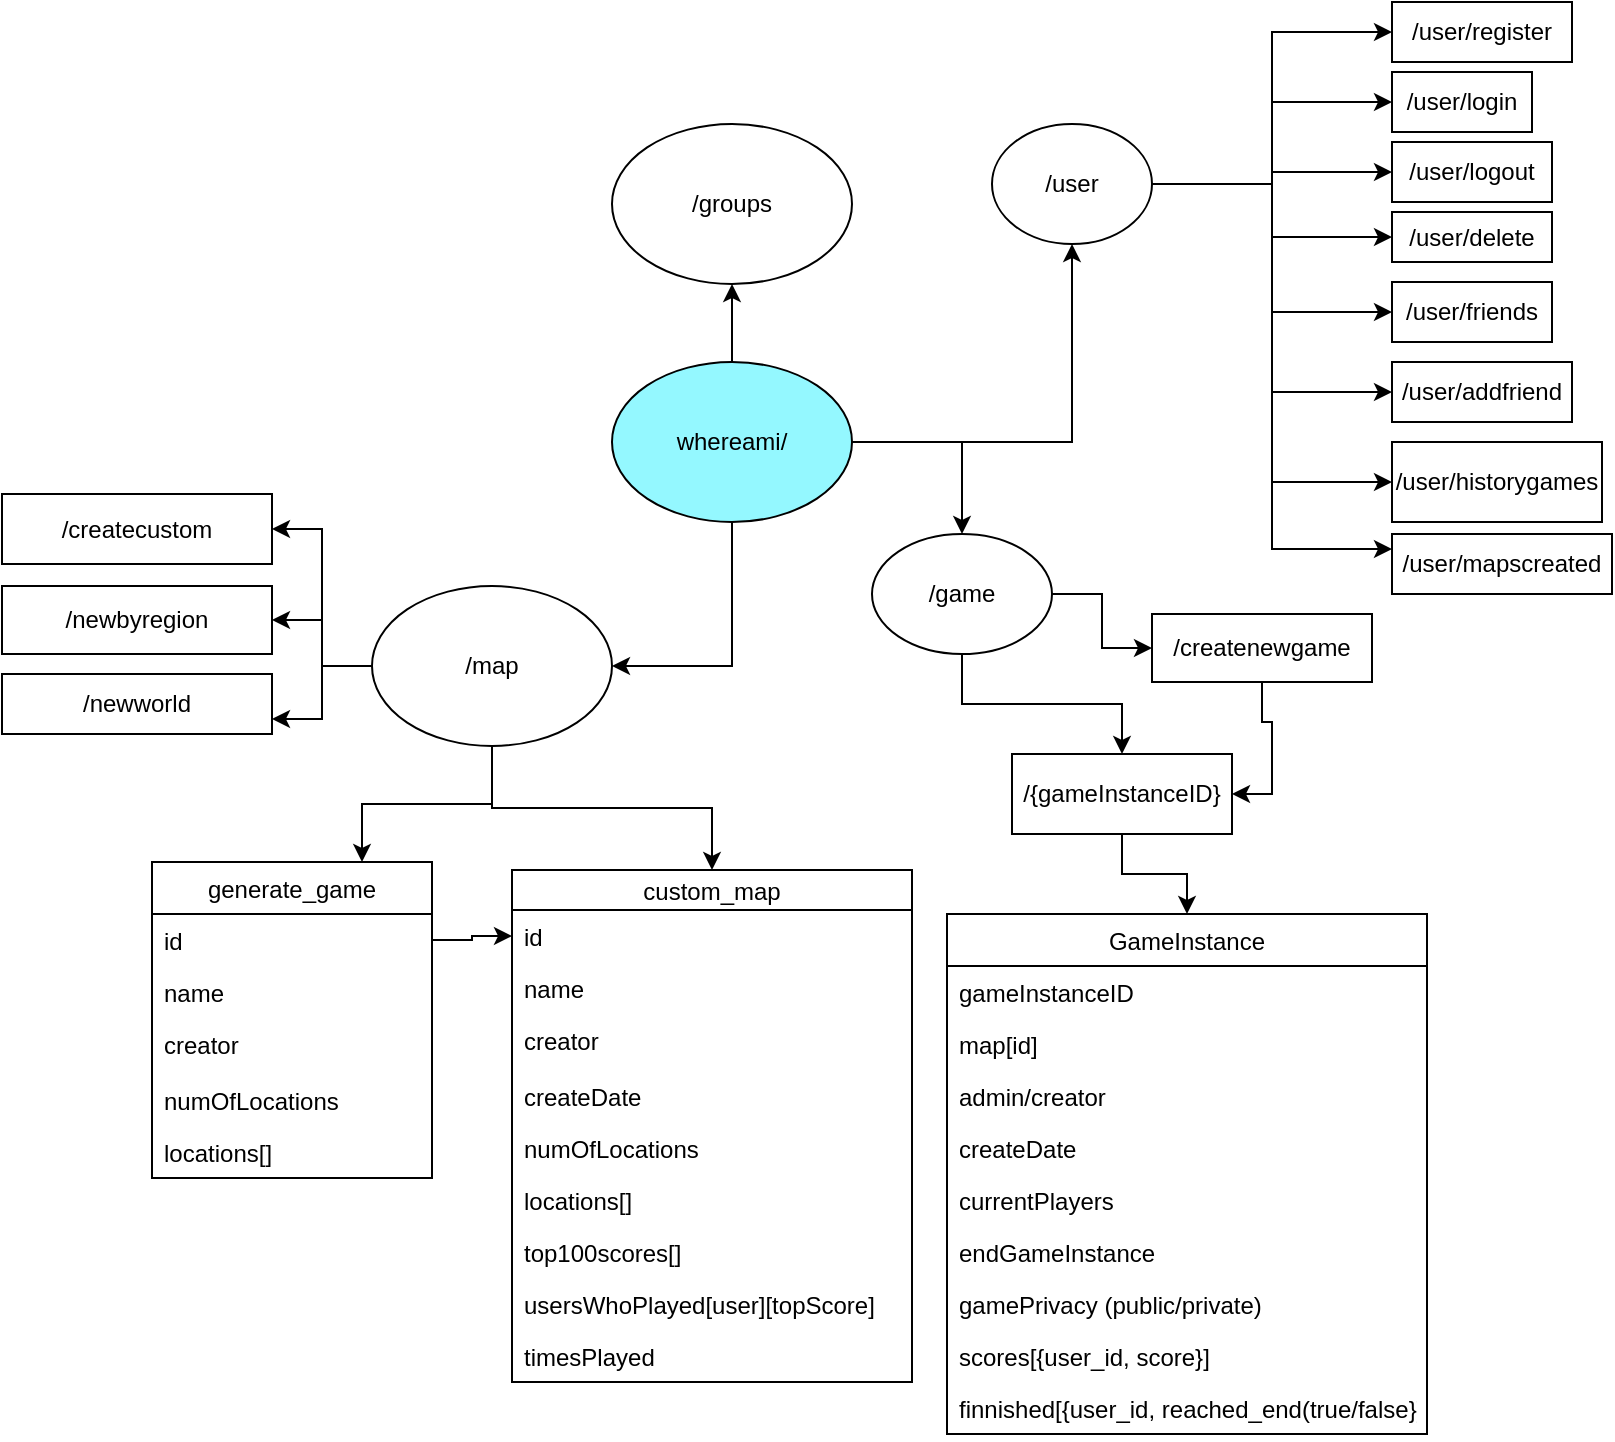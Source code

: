 <mxfile version="14.1.8" type="device"><diagram id="9fL_rMQO10aEQAwBde1C" name="Page-1"><mxGraphModel dx="1599" dy="862" grid="1" gridSize="10" guides="1" tooltips="1" connect="1" arrows="1" fold="1" page="1" pageScale="1" pageWidth="850" pageHeight="1100" math="0" shadow="0"><root><mxCell id="0"/><mxCell id="1" parent="0"/><mxCell id="hxuoUj-iliyVKGBQ55Zp-2" style="edgeStyle=orthogonalEdgeStyle;rounded=0;orthogonalLoop=1;jettySize=auto;html=1;exitX=1;exitY=0.5;exitDx=0;exitDy=0;" parent="1" source="hxuoUj-iliyVKGBQ55Zp-1" target="hxuoUj-iliyVKGBQ55Zp-3" edge="1"><mxGeometry relative="1" as="geometry"><mxPoint x="580" y="356" as="targetPoint"/></mxGeometry></mxCell><mxCell id="hxuoUj-iliyVKGBQ55Zp-25" style="edgeStyle=orthogonalEdgeStyle;rounded=0;orthogonalLoop=1;jettySize=auto;html=1;" parent="1" source="hxuoUj-iliyVKGBQ55Zp-1" target="hxuoUj-iliyVKGBQ55Zp-26" edge="1"><mxGeometry relative="1" as="geometry"><mxPoint x="440" y="386" as="targetPoint"/></mxGeometry></mxCell><mxCell id="hxuoUj-iliyVKGBQ55Zp-70" style="edgeStyle=orthogonalEdgeStyle;rounded=0;orthogonalLoop=1;jettySize=auto;html=1;entryX=1;entryY=0.5;entryDx=0;entryDy=0;" parent="1" source="hxuoUj-iliyVKGBQ55Zp-1" target="hxuoUj-iliyVKGBQ55Zp-57" edge="1"><mxGeometry relative="1" as="geometry"/></mxCell><mxCell id="lbjUcnUKPBNRFwrrOPRe-19" style="edgeStyle=orthogonalEdgeStyle;rounded=0;orthogonalLoop=1;jettySize=auto;html=1;entryX=0.5;entryY=1;entryDx=0;entryDy=0;" parent="1" source="hxuoUj-iliyVKGBQ55Zp-1" target="lbjUcnUKPBNRFwrrOPRe-18" edge="1"><mxGeometry relative="1" as="geometry"/></mxCell><mxCell id="hxuoUj-iliyVKGBQ55Zp-1" value="whereami/" style="ellipse;whiteSpace=wrap;html=1;fillColor=#94F8FF;" parent="1" vertex="1"><mxGeometry x="340" y="390" width="120" height="80" as="geometry"/></mxCell><mxCell id="hxuoUj-iliyVKGBQ55Zp-17" value="" style="edgeStyle=orthogonalEdgeStyle;rounded=0;orthogonalLoop=1;jettySize=auto;html=1;" parent="1" source="hxuoUj-iliyVKGBQ55Zp-3" target="hxuoUj-iliyVKGBQ55Zp-15" edge="1"><mxGeometry relative="1" as="geometry"/></mxCell><mxCell id="hxuoUj-iliyVKGBQ55Zp-19" style="edgeStyle=orthogonalEdgeStyle;rounded=0;orthogonalLoop=1;jettySize=auto;html=1;entryX=0;entryY=0.5;entryDx=0;entryDy=0;" parent="1" source="hxuoUj-iliyVKGBQ55Zp-3" target="hxuoUj-iliyVKGBQ55Zp-7" edge="1"><mxGeometry relative="1" as="geometry"/></mxCell><mxCell id="hxuoUj-iliyVKGBQ55Zp-20" style="edgeStyle=orthogonalEdgeStyle;rounded=0;orthogonalLoop=1;jettySize=auto;html=1;entryX=0;entryY=0.5;entryDx=0;entryDy=0;" parent="1" source="hxuoUj-iliyVKGBQ55Zp-3" target="hxuoUj-iliyVKGBQ55Zp-10" edge="1"><mxGeometry relative="1" as="geometry"/></mxCell><mxCell id="hxuoUj-iliyVKGBQ55Zp-21" style="edgeStyle=orthogonalEdgeStyle;rounded=0;orthogonalLoop=1;jettySize=auto;html=1;entryX=0;entryY=0.5;entryDx=0;entryDy=0;" parent="1" source="hxuoUj-iliyVKGBQ55Zp-3" target="hxuoUj-iliyVKGBQ55Zp-5" edge="1"><mxGeometry relative="1" as="geometry"/></mxCell><mxCell id="hxuoUj-iliyVKGBQ55Zp-22" style="edgeStyle=orthogonalEdgeStyle;rounded=0;orthogonalLoop=1;jettySize=auto;html=1;entryX=0;entryY=0.5;entryDx=0;entryDy=0;" parent="1" source="hxuoUj-iliyVKGBQ55Zp-3" target="hxuoUj-iliyVKGBQ55Zp-16" edge="1"><mxGeometry relative="1" as="geometry"/></mxCell><mxCell id="hxuoUj-iliyVKGBQ55Zp-24" style="edgeStyle=orthogonalEdgeStyle;rounded=0;orthogonalLoop=1;jettySize=auto;html=1;entryX=0;entryY=0.5;entryDx=0;entryDy=0;" parent="1" source="hxuoUj-iliyVKGBQ55Zp-3" target="hxuoUj-iliyVKGBQ55Zp-23" edge="1"><mxGeometry relative="1" as="geometry"/></mxCell><mxCell id="hxuoUj-iliyVKGBQ55Zp-46" style="edgeStyle=orthogonalEdgeStyle;rounded=0;orthogonalLoop=1;jettySize=auto;html=1;entryX=0;entryY=0.5;entryDx=0;entryDy=0;" parent="1" source="hxuoUj-iliyVKGBQ55Zp-3" target="hxuoUj-iliyVKGBQ55Zp-45" edge="1"><mxGeometry relative="1" as="geometry"/></mxCell><mxCell id="PPbmugBMc3NKg7QhW4cO-2" style="edgeStyle=orthogonalEdgeStyle;rounded=0;orthogonalLoop=1;jettySize=auto;html=1;entryX=0;entryY=0.25;entryDx=0;entryDy=0;" edge="1" parent="1" source="hxuoUj-iliyVKGBQ55Zp-3" target="PPbmugBMc3NKg7QhW4cO-1"><mxGeometry relative="1" as="geometry"/></mxCell><mxCell id="hxuoUj-iliyVKGBQ55Zp-3" value="/user" style="ellipse;whiteSpace=wrap;html=1;" parent="1" vertex="1"><mxGeometry x="530" y="271" width="80" height="60" as="geometry"/></mxCell><mxCell id="hxuoUj-iliyVKGBQ55Zp-5" value="/user/register" style="rounded=0;whiteSpace=wrap;html=1;" parent="1" vertex="1"><mxGeometry x="730" y="210" width="90" height="30" as="geometry"/></mxCell><mxCell id="hxuoUj-iliyVKGBQ55Zp-7" value="/user/login&lt;br&gt;" style="rounded=0;whiteSpace=wrap;html=1;" parent="1" vertex="1"><mxGeometry x="730" y="245" width="70" height="30" as="geometry"/></mxCell><mxCell id="hxuoUj-iliyVKGBQ55Zp-10" value="/user/logout" style="rounded=0;whiteSpace=wrap;html=1;" parent="1" vertex="1"><mxGeometry x="730" y="280" width="80" height="30" as="geometry"/></mxCell><mxCell id="hxuoUj-iliyVKGBQ55Zp-15" value="/user/delete" style="rounded=0;whiteSpace=wrap;html=1;" parent="1" vertex="1"><mxGeometry x="730" y="315" width="80" height="25" as="geometry"/></mxCell><mxCell id="hxuoUj-iliyVKGBQ55Zp-16" value="/user/friends" style="rounded=0;whiteSpace=wrap;html=1;" parent="1" vertex="1"><mxGeometry x="730" y="350" width="80" height="30" as="geometry"/></mxCell><mxCell id="hxuoUj-iliyVKGBQ55Zp-23" value="/user/addfriend" style="rounded=0;whiteSpace=wrap;html=1;" parent="1" vertex="1"><mxGeometry x="730" y="390" width="90" height="30" as="geometry"/></mxCell><mxCell id="hxuoUj-iliyVKGBQ55Zp-56" style="edgeStyle=orthogonalEdgeStyle;rounded=0;orthogonalLoop=1;jettySize=auto;html=1;" parent="1" source="hxuoUj-iliyVKGBQ55Zp-26" target="hxuoUj-iliyVKGBQ55Zp-54" edge="1"><mxGeometry relative="1" as="geometry"/></mxCell><mxCell id="lbjUcnUKPBNRFwrrOPRe-6" style="edgeStyle=orthogonalEdgeStyle;rounded=0;orthogonalLoop=1;jettySize=auto;html=1;entryX=0;entryY=0.5;entryDx=0;entryDy=0;" parent="1" source="hxuoUj-iliyVKGBQ55Zp-26" target="hxuoUj-iliyVKGBQ55Zp-58" edge="1"><mxGeometry relative="1" as="geometry"/></mxCell><mxCell id="hxuoUj-iliyVKGBQ55Zp-26" value="/game" style="ellipse;whiteSpace=wrap;html=1;" parent="1" vertex="1"><mxGeometry x="470" y="476" width="90" height="60" as="geometry"/></mxCell><mxCell id="hxuoUj-iliyVKGBQ55Zp-38" value="custom_map" style="swimlane;fontStyle=0;childLayout=stackLayout;horizontal=1;startSize=20;fillColor=none;horizontalStack=0;resizeParent=1;resizeParentMax=0;resizeLast=0;collapsible=1;marginBottom=0;" parent="1" vertex="1"><mxGeometry x="290" y="644" width="200" height="256" as="geometry"><mxRectangle x="570" y="270" width="90" height="20" as="alternateBounds"/></mxGeometry></mxCell><mxCell id="hxuoUj-iliyVKGBQ55Zp-39" value="id" style="text;strokeColor=none;fillColor=none;align=left;verticalAlign=top;spacingLeft=4;spacingRight=4;overflow=hidden;rotatable=0;points=[[0,0.5],[1,0.5]];portConstraint=eastwest;" parent="hxuoUj-iliyVKGBQ55Zp-38" vertex="1"><mxGeometry y="20" width="200" height="26" as="geometry"/></mxCell><mxCell id="hxuoUj-iliyVKGBQ55Zp-40" value="name" style="text;strokeColor=none;fillColor=none;align=left;verticalAlign=top;spacingLeft=4;spacingRight=4;overflow=hidden;rotatable=0;points=[[0,0.5],[1,0.5]];portConstraint=eastwest;" parent="hxuoUj-iliyVKGBQ55Zp-38" vertex="1"><mxGeometry y="46" width="200" height="26" as="geometry"/></mxCell><mxCell id="hxuoUj-iliyVKGBQ55Zp-41" value="creator" style="text;strokeColor=none;fillColor=none;align=left;verticalAlign=top;spacingLeft=4;spacingRight=4;overflow=hidden;rotatable=0;points=[[0,0.5],[1,0.5]];portConstraint=eastwest;" parent="hxuoUj-iliyVKGBQ55Zp-38" vertex="1"><mxGeometry y="72" width="200" height="28" as="geometry"/></mxCell><mxCell id="hxuoUj-iliyVKGBQ55Zp-42" value="createDate" style="text;strokeColor=none;fillColor=none;align=left;verticalAlign=top;spacingLeft=4;spacingRight=4;overflow=hidden;rotatable=0;points=[[0,0.5],[1,0.5]];portConstraint=eastwest;" parent="hxuoUj-iliyVKGBQ55Zp-38" vertex="1"><mxGeometry y="100" width="200" height="26" as="geometry"/></mxCell><mxCell id="hxuoUj-iliyVKGBQ55Zp-43" value="numOfLocations&#10;" style="text;strokeColor=none;fillColor=none;align=left;verticalAlign=top;spacingLeft=4;spacingRight=4;overflow=hidden;rotatable=0;points=[[0,0.5],[1,0.5]];portConstraint=eastwest;" parent="hxuoUj-iliyVKGBQ55Zp-38" vertex="1"><mxGeometry y="126" width="200" height="26" as="geometry"/></mxCell><mxCell id="hxuoUj-iliyVKGBQ55Zp-44" value="locations[]" style="text;strokeColor=none;fillColor=none;align=left;verticalAlign=top;spacingLeft=4;spacingRight=4;overflow=hidden;rotatable=0;points=[[0,0.5],[1,0.5]];portConstraint=eastwest;" parent="hxuoUj-iliyVKGBQ55Zp-38" vertex="1"><mxGeometry y="152" width="200" height="26" as="geometry"/></mxCell><mxCell id="hxuoUj-iliyVKGBQ55Zp-53" value="top100scores[]&#10;" style="text;strokeColor=none;fillColor=none;align=left;verticalAlign=top;spacingLeft=4;spacingRight=4;overflow=hidden;rotatable=0;points=[[0,0.5],[1,0.5]];portConstraint=eastwest;" parent="hxuoUj-iliyVKGBQ55Zp-38" vertex="1"><mxGeometry y="178" width="200" height="26" as="geometry"/></mxCell><mxCell id="hxuoUj-iliyVKGBQ55Zp-79" value="usersWhoPlayed[user][topScore]" style="text;strokeColor=none;fillColor=none;align=left;verticalAlign=top;spacingLeft=4;spacingRight=4;overflow=hidden;rotatable=0;points=[[0,0.5],[1,0.5]];portConstraint=eastwest;" parent="hxuoUj-iliyVKGBQ55Zp-38" vertex="1"><mxGeometry y="204" width="200" height="26" as="geometry"/></mxCell><mxCell id="lbjUcnUKPBNRFwrrOPRe-22" value="timesPlayed" style="text;strokeColor=none;fillColor=none;align=left;verticalAlign=top;spacingLeft=4;spacingRight=4;overflow=hidden;rotatable=0;points=[[0,0.5],[1,0.5]];portConstraint=eastwest;" parent="hxuoUj-iliyVKGBQ55Zp-38" vertex="1"><mxGeometry y="230" width="200" height="26" as="geometry"/></mxCell><mxCell id="hxuoUj-iliyVKGBQ55Zp-45" value="/user/historygames" style="rounded=0;whiteSpace=wrap;html=1;" parent="1" vertex="1"><mxGeometry x="730" y="430" width="105" height="40" as="geometry"/></mxCell><mxCell id="hxuoUj-iliyVKGBQ55Zp-68" style="edgeStyle=orthogonalEdgeStyle;rounded=0;orthogonalLoop=1;jettySize=auto;html=1;entryX=0.5;entryY=0;entryDx=0;entryDy=0;" parent="1" source="hxuoUj-iliyVKGBQ55Zp-54" target="hxuoUj-iliyVKGBQ55Zp-61" edge="1"><mxGeometry relative="1" as="geometry"/></mxCell><mxCell id="hxuoUj-iliyVKGBQ55Zp-54" value="/{gameInstanceID}" style="rounded=0;whiteSpace=wrap;html=1;" parent="1" vertex="1"><mxGeometry x="540" y="586" width="110" height="40" as="geometry"/></mxCell><mxCell id="hxuoUj-iliyVKGBQ55Zp-71" style="edgeStyle=orthogonalEdgeStyle;rounded=0;orthogonalLoop=1;jettySize=auto;html=1;" parent="1" source="hxuoUj-iliyVKGBQ55Zp-57" target="hxuoUj-iliyVKGBQ55Zp-38" edge="1"><mxGeometry relative="1" as="geometry"/></mxCell><mxCell id="hxuoUj-iliyVKGBQ55Zp-78" style="edgeStyle=orthogonalEdgeStyle;rounded=0;orthogonalLoop=1;jettySize=auto;html=1;entryX=1;entryY=0.75;entryDx=0;entryDy=0;" parent="1" source="hxuoUj-iliyVKGBQ55Zp-57" target="hxuoUj-iliyVKGBQ55Zp-76" edge="1"><mxGeometry relative="1" as="geometry"/></mxCell><mxCell id="lbjUcnUKPBNRFwrrOPRe-3" style="edgeStyle=orthogonalEdgeStyle;rounded=0;orthogonalLoop=1;jettySize=auto;html=1;entryX=1;entryY=0.5;entryDx=0;entryDy=0;" parent="1" source="hxuoUj-iliyVKGBQ55Zp-57" target="hxuoUj-iliyVKGBQ55Zp-75" edge="1"><mxGeometry relative="1" as="geometry"/></mxCell><mxCell id="lbjUcnUKPBNRFwrrOPRe-4" style="edgeStyle=orthogonalEdgeStyle;rounded=0;orthogonalLoop=1;jettySize=auto;html=1;entryX=1;entryY=0.5;entryDx=0;entryDy=0;" parent="1" source="hxuoUj-iliyVKGBQ55Zp-57" target="hxuoUj-iliyVKGBQ55Zp-73" edge="1"><mxGeometry relative="1" as="geometry"/></mxCell><mxCell id="lbjUcnUKPBNRFwrrOPRe-17" style="edgeStyle=orthogonalEdgeStyle;rounded=0;orthogonalLoop=1;jettySize=auto;html=1;entryX=0.75;entryY=0;entryDx=0;entryDy=0;" parent="1" source="hxuoUj-iliyVKGBQ55Zp-57" target="lbjUcnUKPBNRFwrrOPRe-8" edge="1"><mxGeometry relative="1" as="geometry"/></mxCell><mxCell id="hxuoUj-iliyVKGBQ55Zp-57" value="/map" style="ellipse;whiteSpace=wrap;html=1;" parent="1" vertex="1"><mxGeometry x="220" y="502" width="120" height="80" as="geometry"/></mxCell><mxCell id="hxuoUj-iliyVKGBQ55Zp-60" style="edgeStyle=orthogonalEdgeStyle;rounded=0;orthogonalLoop=1;jettySize=auto;html=1;entryX=1;entryY=0.5;entryDx=0;entryDy=0;" parent="1" source="hxuoUj-iliyVKGBQ55Zp-58" target="hxuoUj-iliyVKGBQ55Zp-54" edge="1"><mxGeometry relative="1" as="geometry"/></mxCell><mxCell id="hxuoUj-iliyVKGBQ55Zp-58" value="/createnewgame" style="rounded=0;whiteSpace=wrap;html=1;" parent="1" vertex="1"><mxGeometry x="610" y="516" width="110" height="34" as="geometry"/></mxCell><mxCell id="hxuoUj-iliyVKGBQ55Zp-61" value="GameInstance" style="swimlane;fontStyle=0;childLayout=stackLayout;horizontal=1;startSize=26;fillColor=none;horizontalStack=0;resizeParent=1;resizeParentMax=0;resizeLast=0;collapsible=1;marginBottom=0;" parent="1" vertex="1"><mxGeometry x="507.5" y="666" width="240" height="260" as="geometry"/></mxCell><mxCell id="hxuoUj-iliyVKGBQ55Zp-62" value="gameInstanceID" style="text;strokeColor=none;fillColor=none;align=left;verticalAlign=top;spacingLeft=4;spacingRight=4;overflow=hidden;rotatable=0;points=[[0,0.5],[1,0.5]];portConstraint=eastwest;" parent="hxuoUj-iliyVKGBQ55Zp-61" vertex="1"><mxGeometry y="26" width="240" height="26" as="geometry"/></mxCell><mxCell id="hxuoUj-iliyVKGBQ55Zp-63" value="map[id]" style="text;strokeColor=none;fillColor=none;align=left;verticalAlign=top;spacingLeft=4;spacingRight=4;overflow=hidden;rotatable=0;points=[[0,0.5],[1,0.5]];portConstraint=eastwest;" parent="hxuoUj-iliyVKGBQ55Zp-61" vertex="1"><mxGeometry y="52" width="240" height="26" as="geometry"/></mxCell><mxCell id="hxuoUj-iliyVKGBQ55Zp-64" value="admin/creator" style="text;strokeColor=none;fillColor=none;align=left;verticalAlign=top;spacingLeft=4;spacingRight=4;overflow=hidden;rotatable=0;points=[[0,0.5],[1,0.5]];portConstraint=eastwest;" parent="hxuoUj-iliyVKGBQ55Zp-61" vertex="1"><mxGeometry y="78" width="240" height="26" as="geometry"/></mxCell><mxCell id="hxuoUj-iliyVKGBQ55Zp-65" value="createDate" style="text;strokeColor=none;fillColor=none;align=left;verticalAlign=top;spacingLeft=4;spacingRight=4;overflow=hidden;rotatable=0;points=[[0,0.5],[1,0.5]];portConstraint=eastwest;" parent="hxuoUj-iliyVKGBQ55Zp-61" vertex="1"><mxGeometry y="104" width="240" height="26" as="geometry"/></mxCell><mxCell id="hxuoUj-iliyVKGBQ55Zp-66" value="currentPlayers" style="text;strokeColor=none;fillColor=none;align=left;verticalAlign=top;spacingLeft=4;spacingRight=4;overflow=hidden;rotatable=0;points=[[0,0.5],[1,0.5]];portConstraint=eastwest;" parent="hxuoUj-iliyVKGBQ55Zp-61" vertex="1"><mxGeometry y="130" width="240" height="26" as="geometry"/></mxCell><mxCell id="hxuoUj-iliyVKGBQ55Zp-67" value="endGameInstance" style="text;strokeColor=none;fillColor=none;align=left;verticalAlign=top;spacingLeft=4;spacingRight=4;overflow=hidden;rotatable=0;points=[[0,0.5],[1,0.5]];portConstraint=eastwest;" parent="hxuoUj-iliyVKGBQ55Zp-61" vertex="1"><mxGeometry y="156" width="240" height="26" as="geometry"/></mxCell><mxCell id="hxuoUj-iliyVKGBQ55Zp-69" value="gamePrivacy (public/private)" style="text;strokeColor=none;fillColor=none;align=left;verticalAlign=top;spacingLeft=4;spacingRight=4;overflow=hidden;rotatable=0;points=[[0,0.5],[1,0.5]];portConstraint=eastwest;" parent="hxuoUj-iliyVKGBQ55Zp-61" vertex="1"><mxGeometry y="182" width="240" height="26" as="geometry"/></mxCell><mxCell id="lbjUcnUKPBNRFwrrOPRe-20" value="scores[{user_id, score}]" style="text;strokeColor=none;fillColor=none;align=left;verticalAlign=top;spacingLeft=4;spacingRight=4;overflow=hidden;rotatable=0;points=[[0,0.5],[1,0.5]];portConstraint=eastwest;" parent="hxuoUj-iliyVKGBQ55Zp-61" vertex="1"><mxGeometry y="208" width="240" height="26" as="geometry"/></mxCell><mxCell id="lbjUcnUKPBNRFwrrOPRe-21" value="finnished[{user_id, reached_end(true/false}]" style="text;strokeColor=none;fillColor=none;align=left;verticalAlign=top;spacingLeft=4;spacingRight=4;overflow=hidden;rotatable=0;points=[[0,0.5],[1,0.5]];portConstraint=eastwest;" parent="hxuoUj-iliyVKGBQ55Zp-61" vertex="1"><mxGeometry y="234" width="240" height="26" as="geometry"/></mxCell><mxCell id="hxuoUj-iliyVKGBQ55Zp-73" value="/createcustom" style="rounded=0;whiteSpace=wrap;html=1;" parent="1" vertex="1"><mxGeometry x="35" y="456" width="135" height="35" as="geometry"/></mxCell><mxCell id="hxuoUj-iliyVKGBQ55Zp-75" value="/newbyregion" style="rounded=0;whiteSpace=wrap;html=1;" parent="1" vertex="1"><mxGeometry x="35" y="502" width="135" height="34" as="geometry"/></mxCell><mxCell id="hxuoUj-iliyVKGBQ55Zp-76" value="/newworld" style="rounded=0;whiteSpace=wrap;html=1;" parent="1" vertex="1"><mxGeometry x="35" y="546" width="135" height="30" as="geometry"/></mxCell><mxCell id="lbjUcnUKPBNRFwrrOPRe-8" value="generate_game" style="swimlane;fontStyle=0;childLayout=stackLayout;horizontal=1;startSize=26;fillColor=none;horizontalStack=0;resizeParent=1;resizeParentMax=0;resizeLast=0;collapsible=1;marginBottom=0;" parent="1" vertex="1"><mxGeometry x="110" y="640" width="140" height="158" as="geometry"/></mxCell><mxCell id="lbjUcnUKPBNRFwrrOPRe-9" value="id" style="text;strokeColor=none;fillColor=none;align=left;verticalAlign=top;spacingLeft=4;spacingRight=4;overflow=hidden;rotatable=0;points=[[0,0.5],[1,0.5]];portConstraint=eastwest;" parent="lbjUcnUKPBNRFwrrOPRe-8" vertex="1"><mxGeometry y="26" width="140" height="26" as="geometry"/></mxCell><mxCell id="PPbmugBMc3NKg7QhW4cO-4" value="name" style="text;strokeColor=none;fillColor=none;align=left;verticalAlign=top;spacingLeft=4;spacingRight=4;overflow=hidden;rotatable=0;points=[[0,0.5],[1,0.5]];portConstraint=eastwest;" vertex="1" parent="lbjUcnUKPBNRFwrrOPRe-8"><mxGeometry y="52" width="140" height="26" as="geometry"/></mxCell><mxCell id="PPbmugBMc3NKg7QhW4cO-3" value="creator" style="text;strokeColor=none;fillColor=none;align=left;verticalAlign=top;spacingLeft=4;spacingRight=4;overflow=hidden;rotatable=0;points=[[0,0.5],[1,0.5]];portConstraint=eastwest;" vertex="1" parent="lbjUcnUKPBNRFwrrOPRe-8"><mxGeometry y="78" width="140" height="28" as="geometry"/></mxCell><mxCell id="lbjUcnUKPBNRFwrrOPRe-10" value="numOfLocations" style="text;strokeColor=none;fillColor=none;align=left;verticalAlign=top;spacingLeft=4;spacingRight=4;overflow=hidden;rotatable=0;points=[[0,0.5],[1,0.5]];portConstraint=eastwest;" parent="lbjUcnUKPBNRFwrrOPRe-8" vertex="1"><mxGeometry y="106" width="140" height="26" as="geometry"/></mxCell><mxCell id="lbjUcnUKPBNRFwrrOPRe-11" value="locations[]" style="text;strokeColor=none;fillColor=none;align=left;verticalAlign=top;spacingLeft=4;spacingRight=4;overflow=hidden;rotatable=0;points=[[0,0.5],[1,0.5]];portConstraint=eastwest;" parent="lbjUcnUKPBNRFwrrOPRe-8" vertex="1"><mxGeometry y="132" width="140" height="26" as="geometry"/></mxCell><mxCell id="lbjUcnUKPBNRFwrrOPRe-12" style="edgeStyle=orthogonalEdgeStyle;rounded=0;orthogonalLoop=1;jettySize=auto;html=1;" parent="1" source="lbjUcnUKPBNRFwrrOPRe-9" target="hxuoUj-iliyVKGBQ55Zp-39" edge="1"><mxGeometry relative="1" as="geometry"/></mxCell><mxCell id="lbjUcnUKPBNRFwrrOPRe-18" value="/groups" style="ellipse;whiteSpace=wrap;html=1;" parent="1" vertex="1"><mxGeometry x="340" y="271" width="120" height="80" as="geometry"/></mxCell><mxCell id="PPbmugBMc3NKg7QhW4cO-1" value="/user/mapscreated" style="rounded=0;whiteSpace=wrap;html=1;" vertex="1" parent="1"><mxGeometry x="730" y="476" width="110" height="30" as="geometry"/></mxCell></root></mxGraphModel></diagram></mxfile>